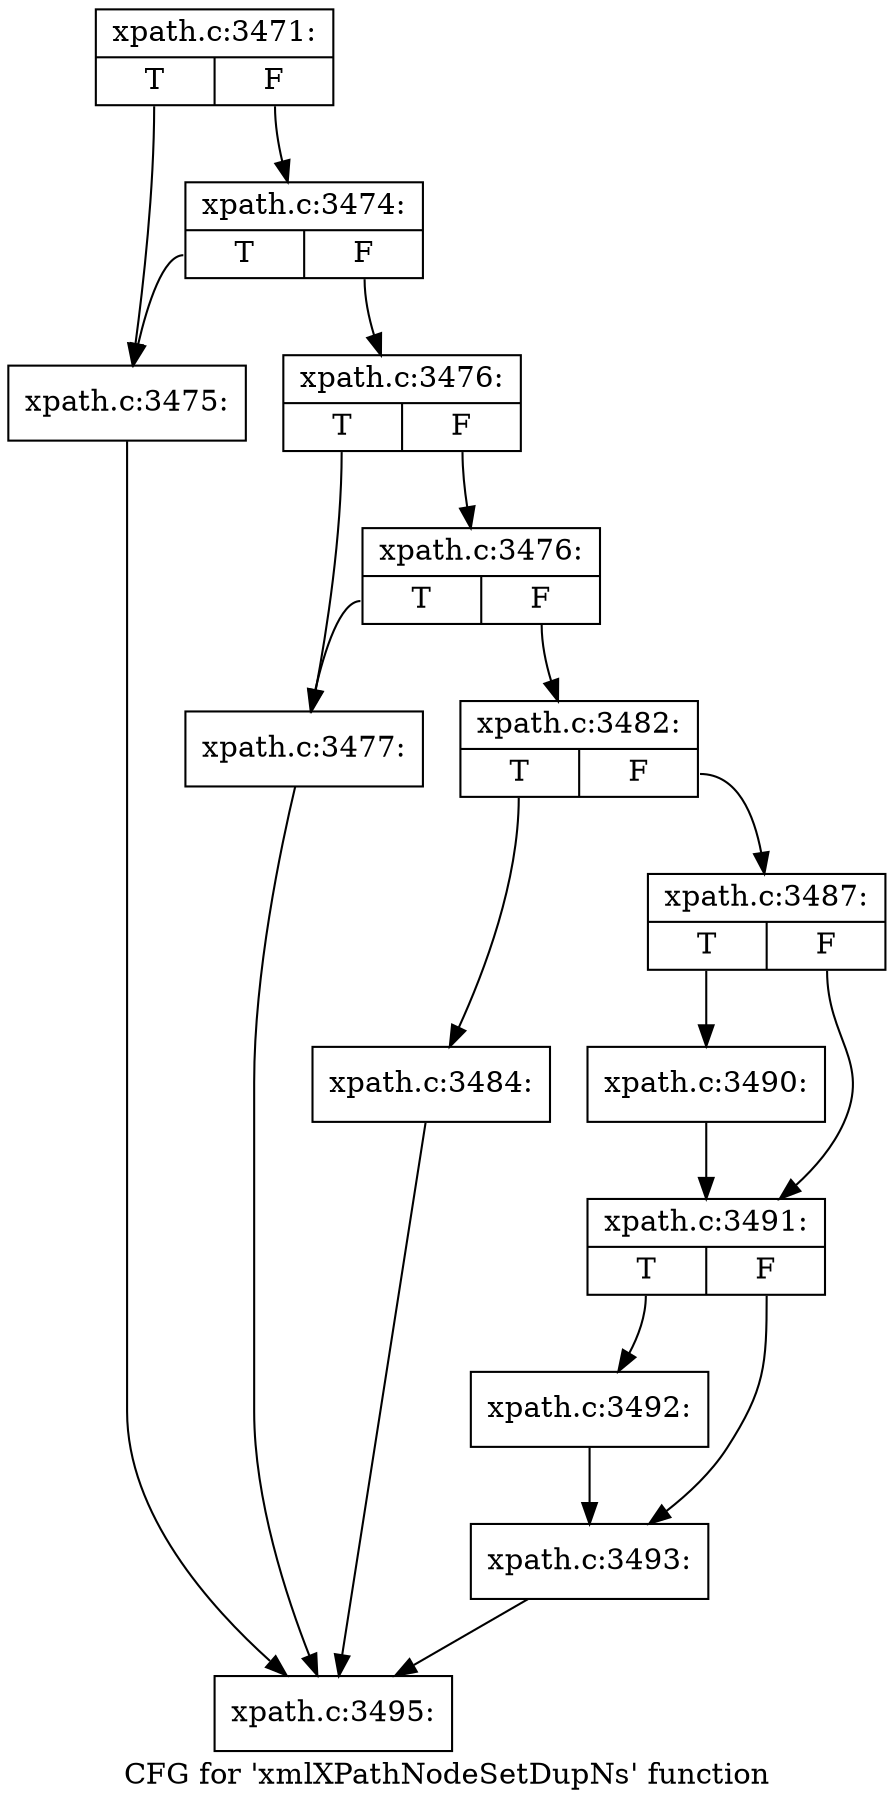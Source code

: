 digraph "CFG for 'xmlXPathNodeSetDupNs' function" {
	label="CFG for 'xmlXPathNodeSetDupNs' function";

	Node0x4d60680 [shape=record,label="{xpath.c:3471:|{<s0>T|<s1>F}}"];
	Node0x4d60680:s0 -> Node0x4d614d0;
	Node0x4d60680:s1 -> Node0x4d61570;
	Node0x4d61570 [shape=record,label="{xpath.c:3474:|{<s0>T|<s1>F}}"];
	Node0x4d61570:s0 -> Node0x4d614d0;
	Node0x4d61570:s1 -> Node0x4d61520;
	Node0x4d614d0 [shape=record,label="{xpath.c:3475:}"];
	Node0x4d614d0 -> Node0x4d60bf0;
	Node0x4d61520 [shape=record,label="{xpath.c:3476:|{<s0>T|<s1>F}}"];
	Node0x4d61520:s0 -> Node0x4d61d30;
	Node0x4d61520:s1 -> Node0x4d61dd0;
	Node0x4d61dd0 [shape=record,label="{xpath.c:3476:|{<s0>T|<s1>F}}"];
	Node0x4d61dd0:s0 -> Node0x4d61d30;
	Node0x4d61dd0:s1 -> Node0x4d61d80;
	Node0x4d61d30 [shape=record,label="{xpath.c:3477:}"];
	Node0x4d61d30 -> Node0x4d60bf0;
	Node0x4d61d80 [shape=record,label="{xpath.c:3482:|{<s0>T|<s1>F}}"];
	Node0x4d61d80:s0 -> Node0x4d629e0;
	Node0x4d61d80:s1 -> Node0x4d62a30;
	Node0x4d629e0 [shape=record,label="{xpath.c:3484:}"];
	Node0x4d629e0 -> Node0x4d60bf0;
	Node0x4d62a30 [shape=record,label="{xpath.c:3487:|{<s0>T|<s1>F}}"];
	Node0x4d62a30:s0 -> Node0x4d636e0;
	Node0x4d62a30:s1 -> Node0x4d63730;
	Node0x4d636e0 [shape=record,label="{xpath.c:3490:}"];
	Node0x4d636e0 -> Node0x4d63730;
	Node0x4d63730 [shape=record,label="{xpath.c:3491:|{<s0>T|<s1>F}}"];
	Node0x4d63730:s0 -> Node0x4d64070;
	Node0x4d63730:s1 -> Node0x4d640c0;
	Node0x4d64070 [shape=record,label="{xpath.c:3492:}"];
	Node0x4d64070 -> Node0x4d640c0;
	Node0x4d640c0 [shape=record,label="{xpath.c:3493:}"];
	Node0x4d640c0 -> Node0x4d60bf0;
	Node0x4d60bf0 [shape=record,label="{xpath.c:3495:}"];
}
